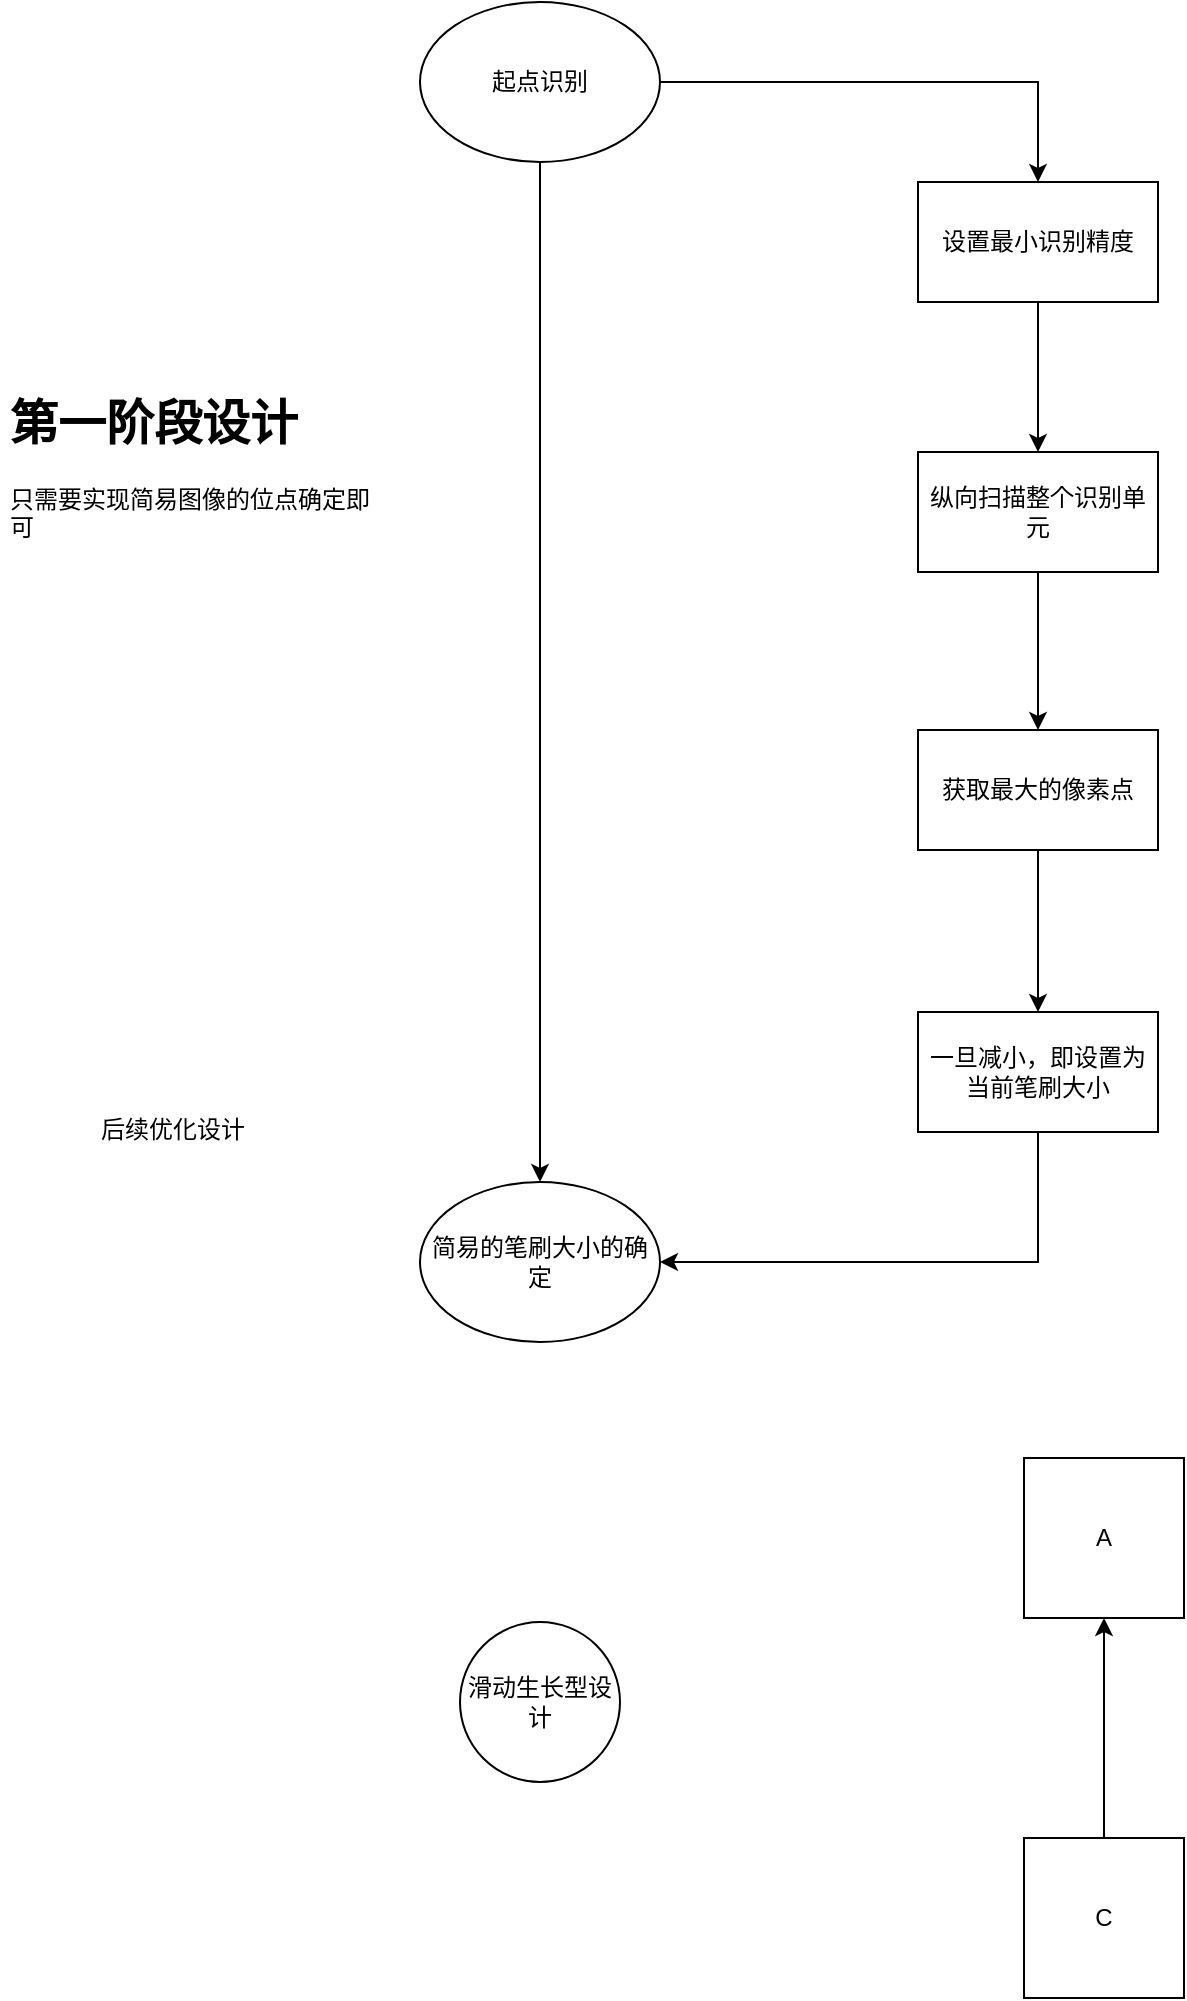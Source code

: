 <mxfile version="18.0.6" type="device" pages="3"><diagram id="HrKo_eKujefO3dNRXb7b" name="flow1"><mxGraphModel dx="1038" dy="649" grid="0" gridSize="10" guides="1" tooltips="1" connect="1" arrows="1" fold="1" page="1" pageScale="1" pageWidth="827" pageHeight="1169" math="0" shadow="0"><root><mxCell id="0"/><mxCell id="1" parent="0"/><mxCell id="X9VvOItw465Xp30buyDf-4" style="edgeStyle=orthogonalEdgeStyle;rounded=0;orthogonalLoop=1;jettySize=auto;html=1;exitX=1;exitY=0.5;exitDx=0;exitDy=0;" edge="1" parent="1" source="X9VvOItw465Xp30buyDf-1" target="X9VvOItw465Xp30buyDf-3"><mxGeometry relative="1" as="geometry"/></mxCell><mxCell id="X9VvOItw465Xp30buyDf-15" style="edgeStyle=orthogonalEdgeStyle;rounded=0;orthogonalLoop=1;jettySize=auto;html=1;exitX=0.5;exitY=1;exitDx=0;exitDy=0;" edge="1" parent="1" source="X9VvOItw465Xp30buyDf-1" target="X9VvOItw465Xp30buyDf-12"><mxGeometry relative="1" as="geometry"/></mxCell><mxCell id="X9VvOItw465Xp30buyDf-1" value="起点识别" style="ellipse;whiteSpace=wrap;html=1;" vertex="1" parent="1"><mxGeometry x="248" y="139" width="120" height="80" as="geometry"/></mxCell><mxCell id="X9VvOItw465Xp30buyDf-6" style="edgeStyle=orthogonalEdgeStyle;rounded=0;orthogonalLoop=1;jettySize=auto;html=1;exitX=0.5;exitY=1;exitDx=0;exitDy=0;" edge="1" parent="1" source="X9VvOItw465Xp30buyDf-3" target="X9VvOItw465Xp30buyDf-5"><mxGeometry relative="1" as="geometry"/></mxCell><mxCell id="X9VvOItw465Xp30buyDf-3" value="设置最小识别精度" style="rounded=0;whiteSpace=wrap;html=1;" vertex="1" parent="1"><mxGeometry x="497" y="229" width="120" height="60" as="geometry"/></mxCell><mxCell id="X9VvOItw465Xp30buyDf-8" style="edgeStyle=orthogonalEdgeStyle;rounded=0;orthogonalLoop=1;jettySize=auto;html=1;exitX=0.5;exitY=1;exitDx=0;exitDy=0;" edge="1" parent="1" source="X9VvOItw465Xp30buyDf-5" target="X9VvOItw465Xp30buyDf-7"><mxGeometry relative="1" as="geometry"/></mxCell><mxCell id="X9VvOItw465Xp30buyDf-5" value="纵向扫描整个识别单元" style="rounded=0;whiteSpace=wrap;html=1;" vertex="1" parent="1"><mxGeometry x="497" y="364" width="120" height="60" as="geometry"/></mxCell><mxCell id="X9VvOItw465Xp30buyDf-10" style="edgeStyle=orthogonalEdgeStyle;rounded=0;orthogonalLoop=1;jettySize=auto;html=1;exitX=0.5;exitY=1;exitDx=0;exitDy=0;" edge="1" parent="1" source="X9VvOItw465Xp30buyDf-7" target="X9VvOItw465Xp30buyDf-9"><mxGeometry relative="1" as="geometry"/></mxCell><mxCell id="X9VvOItw465Xp30buyDf-7" value="获取最大的像素点" style="rounded=0;whiteSpace=wrap;html=1;" vertex="1" parent="1"><mxGeometry x="497" y="503" width="120" height="60" as="geometry"/></mxCell><mxCell id="X9VvOItw465Xp30buyDf-13" style="edgeStyle=orthogonalEdgeStyle;rounded=0;orthogonalLoop=1;jettySize=auto;html=1;exitX=0.5;exitY=1;exitDx=0;exitDy=0;entryX=1;entryY=0.5;entryDx=0;entryDy=0;" edge="1" parent="1" source="X9VvOItw465Xp30buyDf-9" target="X9VvOItw465Xp30buyDf-12"><mxGeometry relative="1" as="geometry"/></mxCell><mxCell id="X9VvOItw465Xp30buyDf-9" value="一旦减小，即设置为当前笔刷大小" style="rounded=0;whiteSpace=wrap;html=1;" vertex="1" parent="1"><mxGeometry x="497" y="644" width="120" height="60" as="geometry"/></mxCell><mxCell id="X9VvOItw465Xp30buyDf-12" value="简易的笔刷大小的确定" style="ellipse;whiteSpace=wrap;html=1;" vertex="1" parent="1"><mxGeometry x="248" y="729" width="120" height="80" as="geometry"/></mxCell><mxCell id="X9VvOItw465Xp30buyDf-14" value="后续优化设计" style="text;html=1;align=center;verticalAlign=middle;resizable=0;points=[];autosize=1;strokeColor=none;fillColor=none;" vertex="1" parent="1"><mxGeometry x="83" y="694" width="82" height="18" as="geometry"/></mxCell><mxCell id="X9VvOItw465Xp30buyDf-16" value="&lt;h1&gt;第一阶段设计&lt;/h1&gt;&lt;div&gt;只需要实现简易图像的位点确定即可&lt;/div&gt;" style="text;html=1;strokeColor=none;fillColor=none;spacing=5;spacingTop=-20;whiteSpace=wrap;overflow=hidden;rounded=0;" vertex="1" parent="1"><mxGeometry x="38" y="330" width="190" height="120" as="geometry"/></mxCell><mxCell id="X9VvOItw465Xp30buyDf-17" value="滑动生长型设计" style="ellipse;whiteSpace=wrap;html=1;aspect=fixed;" vertex="1" parent="1"><mxGeometry x="268" y="949" width="80" height="80" as="geometry"/></mxCell><mxCell id="X9VvOItw465Xp30buyDf-20" style="edgeStyle=orthogonalEdgeStyle;rounded=0;orthogonalLoop=1;jettySize=auto;html=1;exitX=0.5;exitY=0;exitDx=0;exitDy=0;" edge="1" parent="1" source="X9VvOItw465Xp30buyDf-18" target="X9VvOItw465Xp30buyDf-19"><mxGeometry relative="1" as="geometry"/></mxCell><mxCell id="X9VvOItw465Xp30buyDf-18" value="C" style="whiteSpace=wrap;html=1;aspect=fixed;" vertex="1" parent="1"><mxGeometry x="550" y="1057" width="80" height="80" as="geometry"/></mxCell><mxCell id="X9VvOItw465Xp30buyDf-19" value="A" style="whiteSpace=wrap;html=1;aspect=fixed;" vertex="1" parent="1"><mxGeometry x="550" y="867" width="80" height="80" as="geometry"/></mxCell></root></mxGraphModel></diagram><diagram id="DahIj4vTz0O3RCcRvH5f" name="flow2"><mxGraphModel dx="1038" dy="649" grid="0" gridSize="10" guides="1" tooltips="1" connect="1" arrows="1" fold="1" page="1" pageScale="1" pageWidth="827" pageHeight="1169" math="0" shadow="0"><root><mxCell id="6HHR4eenq_n9dRcyGoPN-0"/><mxCell id="6HHR4eenq_n9dRcyGoPN-1" parent="6HHR4eenq_n9dRcyGoPN-0"/></root></mxGraphModel></diagram><diagram id="D2pTne0WAuukNKCGSS-6" name="flow3"><mxGraphModel dx="1038" dy="649" grid="0" gridSize="10" guides="1" tooltips="1" connect="1" arrows="1" fold="1" page="1" pageScale="1" pageWidth="827" pageHeight="1169" math="0" shadow="0"><root><mxCell id="4XH6g8VKBG6QkmrWaO0O-0"/><mxCell id="4XH6g8VKBG6QkmrWaO0O-1" parent="4XH6g8VKBG6QkmrWaO0O-0"/></root></mxGraphModel></diagram></mxfile>